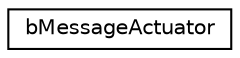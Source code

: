 digraph G
{
  edge [fontname="Helvetica",fontsize="10",labelfontname="Helvetica",labelfontsize="10"];
  node [fontname="Helvetica",fontsize="10",shape=record];
  rankdir=LR;
  Node1 [label="bMessageActuator",height=0.2,width=0.4,color="black", fillcolor="white", style="filled",URL="$df/d12/structbMessageActuator.html"];
}
